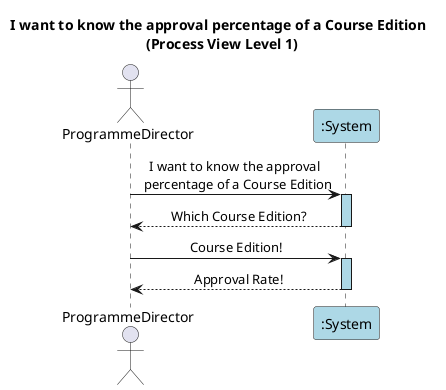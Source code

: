 @startuml
skinparam sequenceMessageAlign center
skinparam sequenceLifeLineBackgroundColor lightblue
title: I want to know the approval percentage of a Course Edition \n (Process View Level 1)
actor ProgrammeDirector
participant ":System" as System #lightblue

ProgrammeDirector -> System  : I want to know the approval \n percentage of a Course Edition
activate System
System --> ProgrammeDirector  : Which Course Edition?
deactivate System

ProgrammeDirector -> System  : Course Edition!
activate System
System --> ProgrammeDirector  : Approval Rate!
deactivate System
@enduml